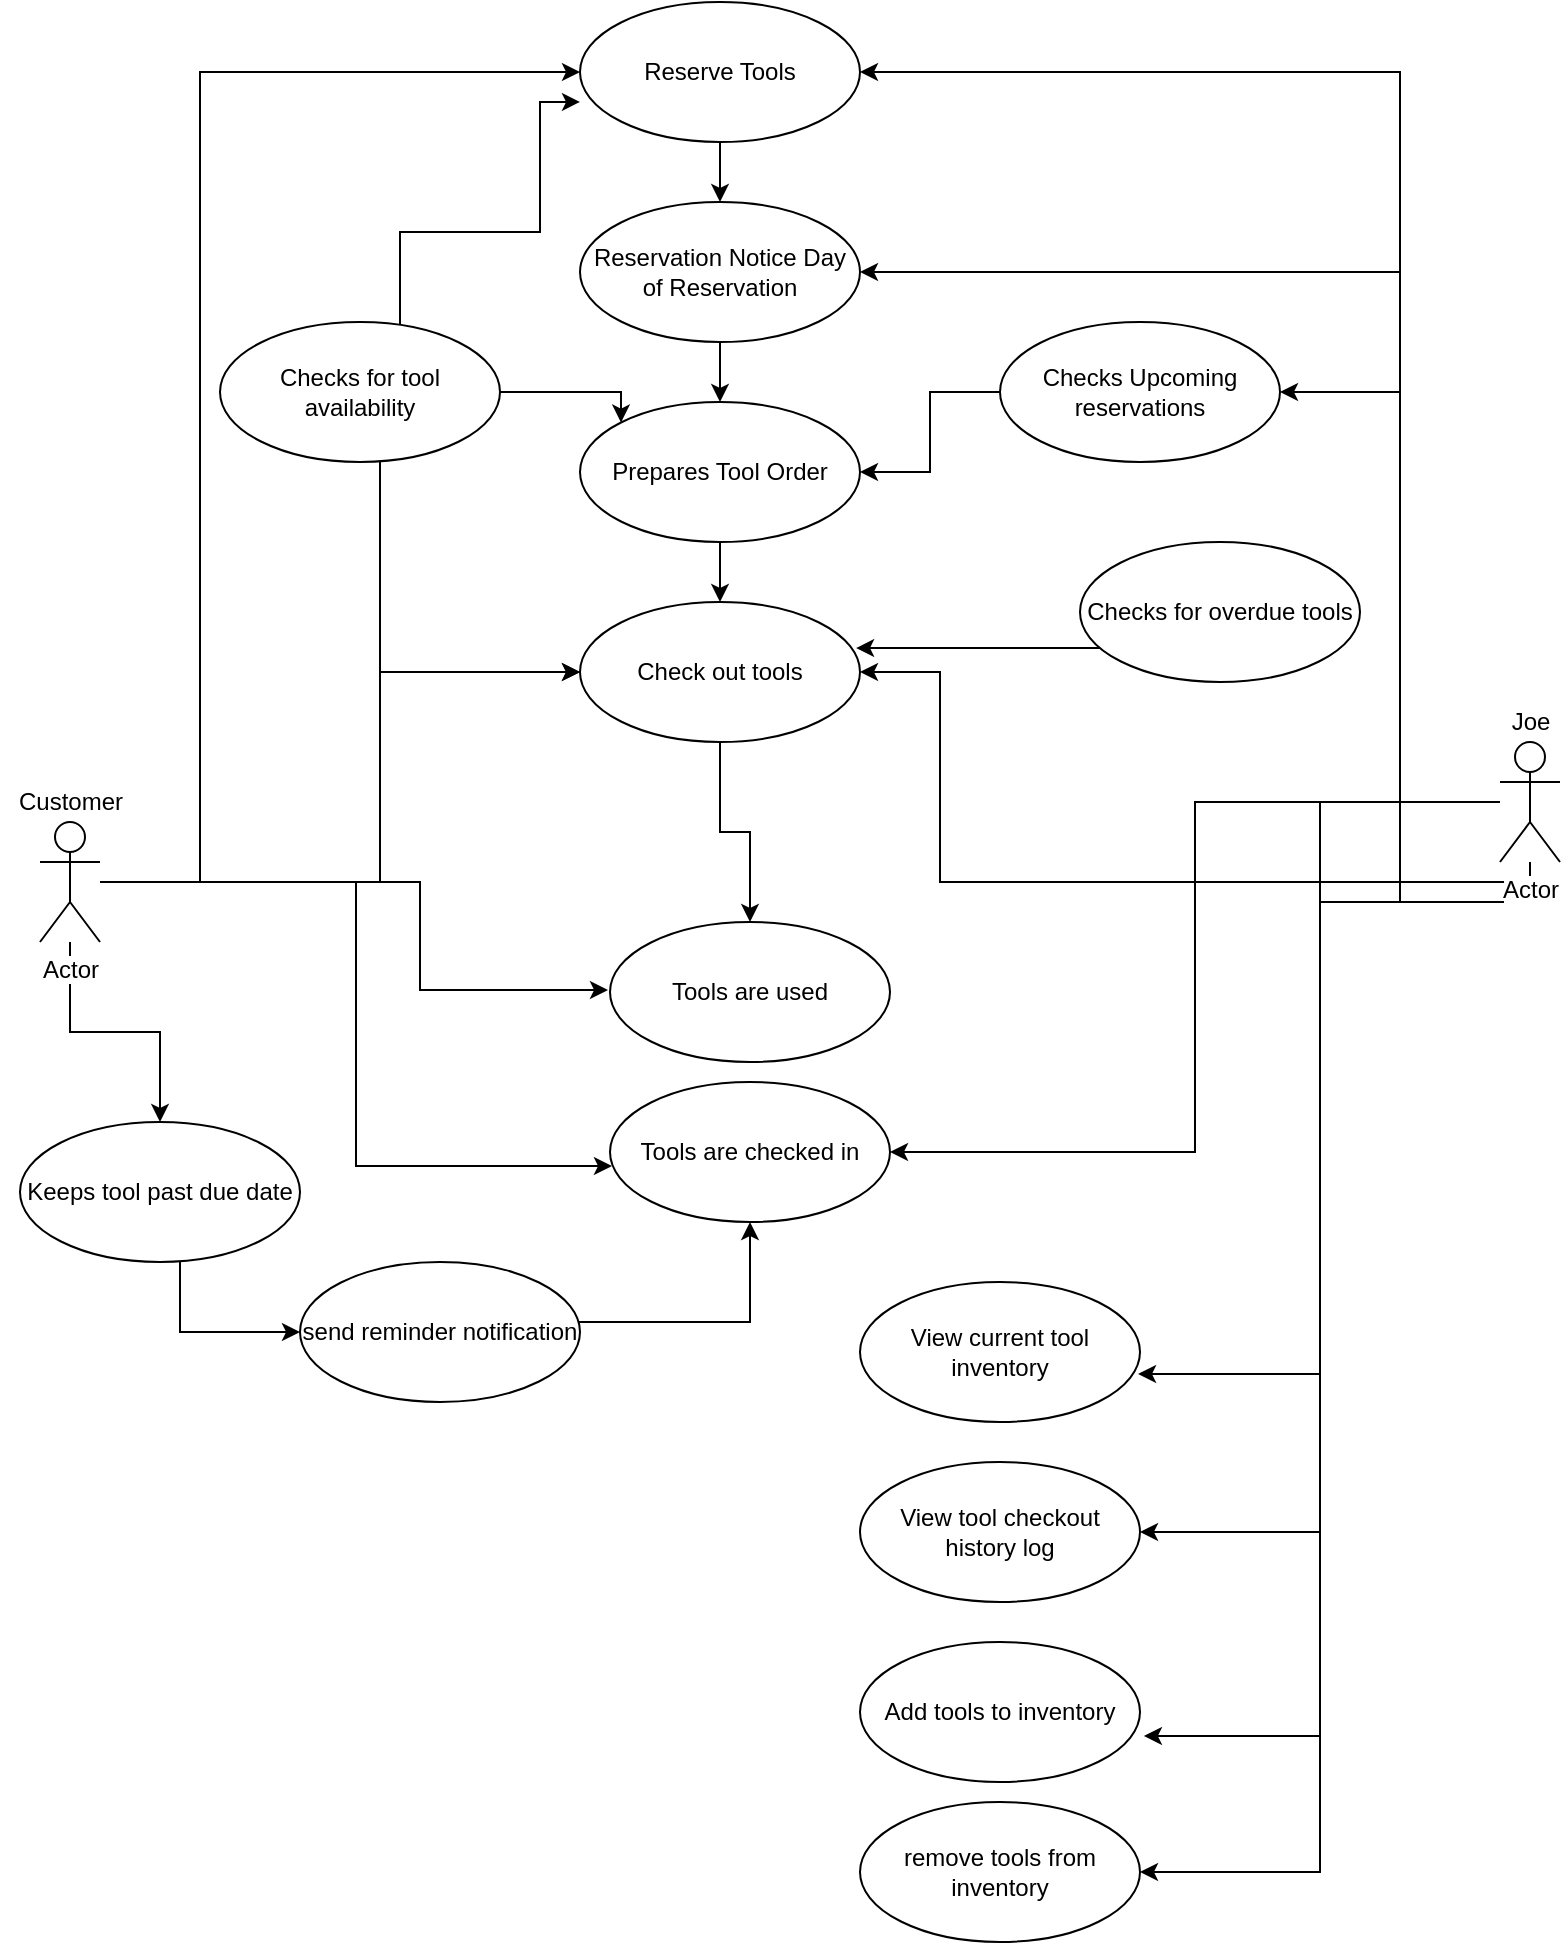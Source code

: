 <mxfile version="12.6.2" type="device"><diagram id="wWw5Fyi0H5A0QClGRxrj" name="Page-1"><mxGraphModel dx="1400" dy="703" grid="1" gridSize="10" guides="1" tooltips="1" connect="1" arrows="1" fold="1" page="1" pageScale="1" pageWidth="850" pageHeight="1100" math="0" shadow="0"><root><mxCell id="0"/><mxCell id="1" parent="0"/><mxCell id="1O_Xo0ITrHFBNlIO_Uvz-24" style="edgeStyle=orthogonalEdgeStyle;rounded=0;orthogonalLoop=1;jettySize=auto;html=1;entryX=1;entryY=0.5;entryDx=0;entryDy=0;" parent="1" source="1O_Xo0ITrHFBNlIO_Uvz-1" target="1O_Xo0ITrHFBNlIO_Uvz-11" edge="1"><mxGeometry relative="1" as="geometry"><Array as="points"><mxPoint x="750" y="520"/><mxPoint x="750" y="105"/></Array></mxGeometry></mxCell><mxCell id="1O_Xo0ITrHFBNlIO_Uvz-25" style="edgeStyle=orthogonalEdgeStyle;rounded=0;orthogonalLoop=1;jettySize=auto;html=1;entryX=1;entryY=0.5;entryDx=0;entryDy=0;" parent="1" source="1O_Xo0ITrHFBNlIO_Uvz-1" target="1O_Xo0ITrHFBNlIO_Uvz-14" edge="1"><mxGeometry relative="1" as="geometry"><Array as="points"><mxPoint x="750" y="520"/><mxPoint x="750" y="205"/></Array></mxGeometry></mxCell><mxCell id="1O_Xo0ITrHFBNlIO_Uvz-26" style="edgeStyle=orthogonalEdgeStyle;rounded=0;orthogonalLoop=1;jettySize=auto;html=1;entryX=1;entryY=0.5;entryDx=0;entryDy=0;" parent="1" source="1O_Xo0ITrHFBNlIO_Uvz-1" target="1O_Xo0ITrHFBNlIO_Uvz-51" edge="1"><mxGeometry relative="1" as="geometry"><Array as="points"><mxPoint x="750" y="520"/><mxPoint x="750" y="265"/></Array></mxGeometry></mxCell><mxCell id="1O_Xo0ITrHFBNlIO_Uvz-32" style="edgeStyle=orthogonalEdgeStyle;rounded=0;orthogonalLoop=1;jettySize=auto;html=1;entryX=1;entryY=0.5;entryDx=0;entryDy=0;" parent="1" source="1O_Xo0ITrHFBNlIO_Uvz-1" target="1O_Xo0ITrHFBNlIO_Uvz-18" edge="1"><mxGeometry relative="1" as="geometry"><Array as="points"><mxPoint x="520" y="510"/><mxPoint x="520" y="405"/></Array></mxGeometry></mxCell><mxCell id="1O_Xo0ITrHFBNlIO_Uvz-34" style="edgeStyle=orthogonalEdgeStyle;rounded=0;orthogonalLoop=1;jettySize=auto;html=1;entryX=1;entryY=0.5;entryDx=0;entryDy=0;" parent="1" source="1O_Xo0ITrHFBNlIO_Uvz-1" target="1O_Xo0ITrHFBNlIO_Uvz-30" edge="1"><mxGeometry relative="1" as="geometry"/></mxCell><mxCell id="1O_Xo0ITrHFBNlIO_Uvz-58" style="edgeStyle=orthogonalEdgeStyle;rounded=0;orthogonalLoop=1;jettySize=auto;html=1;entryX=0.993;entryY=0.657;entryDx=0;entryDy=0;entryPerimeter=0;" parent="1" source="1O_Xo0ITrHFBNlIO_Uvz-1" target="1O_Xo0ITrHFBNlIO_Uvz-53" edge="1"><mxGeometry relative="1" as="geometry"/></mxCell><mxCell id="1O_Xo0ITrHFBNlIO_Uvz-59" style="edgeStyle=orthogonalEdgeStyle;rounded=0;orthogonalLoop=1;jettySize=auto;html=1;entryX=1;entryY=0.5;entryDx=0;entryDy=0;" parent="1" source="1O_Xo0ITrHFBNlIO_Uvz-1" target="1O_Xo0ITrHFBNlIO_Uvz-54" edge="1"><mxGeometry relative="1" as="geometry"/></mxCell><mxCell id="1O_Xo0ITrHFBNlIO_Uvz-60" style="edgeStyle=orthogonalEdgeStyle;rounded=0;orthogonalLoop=1;jettySize=auto;html=1;entryX=1.014;entryY=0.671;entryDx=0;entryDy=0;entryPerimeter=0;" parent="1" source="1O_Xo0ITrHFBNlIO_Uvz-1" target="1O_Xo0ITrHFBNlIO_Uvz-56" edge="1"><mxGeometry relative="1" as="geometry"><Array as="points"><mxPoint x="710" y="520"/><mxPoint x="710" y="937"/></Array></mxGeometry></mxCell><mxCell id="1O_Xo0ITrHFBNlIO_Uvz-63" style="edgeStyle=orthogonalEdgeStyle;rounded=0;orthogonalLoop=1;jettySize=auto;html=1;entryX=1;entryY=0.5;entryDx=0;entryDy=0;" parent="1" source="1O_Xo0ITrHFBNlIO_Uvz-1" target="1O_Xo0ITrHFBNlIO_Uvz-57" edge="1"><mxGeometry relative="1" as="geometry"><Array as="points"><mxPoint x="710" y="520"/><mxPoint x="710" y="1005"/></Array></mxGeometry></mxCell><mxCell id="1O_Xo0ITrHFBNlIO_Uvz-1" value="Actor" style="shape=umlActor;verticalLabelPosition=bottom;labelBackgroundColor=#ffffff;verticalAlign=top;html=1;" parent="1" vertex="1"><mxGeometry x="800" y="440" width="30" height="60" as="geometry"/></mxCell><mxCell id="1O_Xo0ITrHFBNlIO_Uvz-33" style="edgeStyle=orthogonalEdgeStyle;rounded=0;orthogonalLoop=1;jettySize=auto;html=1;entryX=0.1;entryY=0.2;entryDx=0;entryDy=0;entryPerimeter=0;" parent="1" source="1O_Xo0ITrHFBNlIO_Uvz-10" edge="1"><mxGeometry relative="1" as="geometry"><mxPoint x="354" y="564" as="targetPoint"/><Array as="points"><mxPoint x="260" y="510"/><mxPoint x="260" y="564"/></Array></mxGeometry></mxCell><mxCell id="1O_Xo0ITrHFBNlIO_Uvz-35" style="edgeStyle=orthogonalEdgeStyle;rounded=0;orthogonalLoop=1;jettySize=auto;html=1;entryX=0;entryY=0.5;entryDx=0;entryDy=0;" parent="1" source="1O_Xo0ITrHFBNlIO_Uvz-10" target="1O_Xo0ITrHFBNlIO_Uvz-11" edge="1"><mxGeometry relative="1" as="geometry"><Array as="points"><mxPoint x="150" y="510"/><mxPoint x="150" y="105"/></Array></mxGeometry></mxCell><mxCell id="1O_Xo0ITrHFBNlIO_Uvz-40" style="edgeStyle=orthogonalEdgeStyle;rounded=0;orthogonalLoop=1;jettySize=auto;html=1;" parent="1" source="1O_Xo0ITrHFBNlIO_Uvz-10" target="1O_Xo0ITrHFBNlIO_Uvz-37" edge="1"><mxGeometry relative="1" as="geometry"><Array as="points"><mxPoint x="85" y="585"/><mxPoint x="130" y="585"/></Array></mxGeometry></mxCell><mxCell id="1O_Xo0ITrHFBNlIO_Uvz-50" style="edgeStyle=orthogonalEdgeStyle;rounded=0;orthogonalLoop=1;jettySize=auto;html=1;" parent="1" source="1O_Xo0ITrHFBNlIO_Uvz-10" target="1O_Xo0ITrHFBNlIO_Uvz-18" edge="1"><mxGeometry relative="1" as="geometry"><Array as="points"><mxPoint x="240" y="510"/><mxPoint x="240" y="405"/></Array></mxGeometry></mxCell><mxCell id="1O_Xo0ITrHFBNlIO_Uvz-66" style="edgeStyle=orthogonalEdgeStyle;rounded=0;orthogonalLoop=1;jettySize=auto;html=1;entryX=0.007;entryY=0.6;entryDx=0;entryDy=0;entryPerimeter=0;" parent="1" source="1O_Xo0ITrHFBNlIO_Uvz-10" target="1O_Xo0ITrHFBNlIO_Uvz-30" edge="1"><mxGeometry relative="1" as="geometry"><Array as="points"><mxPoint x="228" y="510"/><mxPoint x="228" y="652"/></Array></mxGeometry></mxCell><mxCell id="1O_Xo0ITrHFBNlIO_Uvz-10" value="Actor" style="shape=umlActor;verticalLabelPosition=bottom;labelBackgroundColor=#ffffff;verticalAlign=top;html=1;" parent="1" vertex="1"><mxGeometry x="70" y="480" width="30" height="60" as="geometry"/></mxCell><mxCell id="1O_Xo0ITrHFBNlIO_Uvz-15" value="" style="edgeStyle=orthogonalEdgeStyle;rounded=0;orthogonalLoop=1;jettySize=auto;html=1;" parent="1" source="1O_Xo0ITrHFBNlIO_Uvz-11" target="1O_Xo0ITrHFBNlIO_Uvz-14" edge="1"><mxGeometry relative="1" as="geometry"/></mxCell><mxCell id="1O_Xo0ITrHFBNlIO_Uvz-11" value="Reserve Tools" style="ellipse;whiteSpace=wrap;html=1;" parent="1" vertex="1"><mxGeometry x="340" y="70" width="140" height="70" as="geometry"/></mxCell><mxCell id="1O_Xo0ITrHFBNlIO_Uvz-17" value="" style="edgeStyle=orthogonalEdgeStyle;rounded=0;orthogonalLoop=1;jettySize=auto;html=1;" parent="1" source="1O_Xo0ITrHFBNlIO_Uvz-14" target="1O_Xo0ITrHFBNlIO_Uvz-16" edge="1"><mxGeometry relative="1" as="geometry"/></mxCell><mxCell id="1O_Xo0ITrHFBNlIO_Uvz-14" value="Reservation Notice Day of Reservation" style="ellipse;whiteSpace=wrap;html=1;" parent="1" vertex="1"><mxGeometry x="340" y="170" width="140" height="70" as="geometry"/></mxCell><mxCell id="1O_Xo0ITrHFBNlIO_Uvz-19" value="" style="edgeStyle=orthogonalEdgeStyle;rounded=0;orthogonalLoop=1;jettySize=auto;html=1;" parent="1" source="1O_Xo0ITrHFBNlIO_Uvz-16" target="1O_Xo0ITrHFBNlIO_Uvz-18" edge="1"><mxGeometry relative="1" as="geometry"/></mxCell><mxCell id="1O_Xo0ITrHFBNlIO_Uvz-16" value="Prepares Tool Order" style="ellipse;whiteSpace=wrap;html=1;" parent="1" vertex="1"><mxGeometry x="340" y="270" width="140" height="70" as="geometry"/></mxCell><mxCell id="1O_Xo0ITrHFBNlIO_Uvz-21" value="" style="edgeStyle=orthogonalEdgeStyle;rounded=0;orthogonalLoop=1;jettySize=auto;html=1;" parent="1" source="1O_Xo0ITrHFBNlIO_Uvz-18" target="1O_Xo0ITrHFBNlIO_Uvz-20" edge="1"><mxGeometry relative="1" as="geometry"/></mxCell><mxCell id="1O_Xo0ITrHFBNlIO_Uvz-18" value="Check out tools" style="ellipse;whiteSpace=wrap;html=1;" parent="1" vertex="1"><mxGeometry x="340" y="370" width="140" height="70" as="geometry"/></mxCell><mxCell id="1O_Xo0ITrHFBNlIO_Uvz-20" value="Tools are used" style="ellipse;whiteSpace=wrap;html=1;" parent="1" vertex="1"><mxGeometry x="355" y="530" width="140" height="70" as="geometry"/></mxCell><mxCell id="1O_Xo0ITrHFBNlIO_Uvz-30" value="Tools are checked in" style="ellipse;whiteSpace=wrap;html=1;" parent="1" vertex="1"><mxGeometry x="355" y="610" width="140" height="70" as="geometry"/></mxCell><mxCell id="1O_Xo0ITrHFBNlIO_Uvz-39" value="" style="edgeStyle=orthogonalEdgeStyle;rounded=0;orthogonalLoop=1;jettySize=auto;html=1;" parent="1" source="1O_Xo0ITrHFBNlIO_Uvz-37" target="1O_Xo0ITrHFBNlIO_Uvz-38" edge="1"><mxGeometry relative="1" as="geometry"><Array as="points"><mxPoint x="140" y="735"/></Array></mxGeometry></mxCell><mxCell id="1O_Xo0ITrHFBNlIO_Uvz-37" value="Keeps tool past due date" style="ellipse;whiteSpace=wrap;html=1;" parent="1" vertex="1"><mxGeometry x="60" y="630" width="140" height="70" as="geometry"/></mxCell><mxCell id="1O_Xo0ITrHFBNlIO_Uvz-41" style="edgeStyle=orthogonalEdgeStyle;rounded=0;orthogonalLoop=1;jettySize=auto;html=1;entryX=0.5;entryY=1;entryDx=0;entryDy=0;" parent="1" source="1O_Xo0ITrHFBNlIO_Uvz-38" target="1O_Xo0ITrHFBNlIO_Uvz-30" edge="1"><mxGeometry relative="1" as="geometry"><mxPoint x="340" y="585" as="targetPoint"/><Array as="points"><mxPoint x="425" y="730"/></Array></mxGeometry></mxCell><mxCell id="1O_Xo0ITrHFBNlIO_Uvz-38" value="send reminder notification" style="ellipse;whiteSpace=wrap;html=1;" parent="1" vertex="1"><mxGeometry x="200" y="700" width="140" height="70" as="geometry"/></mxCell><mxCell id="1O_Xo0ITrHFBNlIO_Uvz-45" style="edgeStyle=orthogonalEdgeStyle;rounded=0;orthogonalLoop=1;jettySize=auto;html=1;entryX=0.986;entryY=0.329;entryDx=0;entryDy=0;entryPerimeter=0;" parent="1" source="1O_Xo0ITrHFBNlIO_Uvz-42" target="1O_Xo0ITrHFBNlIO_Uvz-18" edge="1"><mxGeometry relative="1" as="geometry"><Array as="points"><mxPoint x="540" y="393"/><mxPoint x="540" y="393"/></Array></mxGeometry></mxCell><mxCell id="1O_Xo0ITrHFBNlIO_Uvz-42" value="Checks for overdue tools" style="ellipse;whiteSpace=wrap;html=1;" parent="1" vertex="1"><mxGeometry x="590" y="340" width="140" height="70" as="geometry"/></mxCell><mxCell id="1O_Xo0ITrHFBNlIO_Uvz-47" style="edgeStyle=orthogonalEdgeStyle;rounded=0;orthogonalLoop=1;jettySize=auto;html=1;entryX=0;entryY=0.714;entryDx=0;entryDy=0;entryPerimeter=0;" parent="1" source="1O_Xo0ITrHFBNlIO_Uvz-46" target="1O_Xo0ITrHFBNlIO_Uvz-11" edge="1"><mxGeometry relative="1" as="geometry"><Array as="points"><mxPoint x="250" y="185"/><mxPoint x="320" y="185"/><mxPoint x="320" y="120"/></Array></mxGeometry></mxCell><mxCell id="1O_Xo0ITrHFBNlIO_Uvz-48" style="edgeStyle=orthogonalEdgeStyle;rounded=0;orthogonalLoop=1;jettySize=auto;html=1;entryX=0;entryY=0.5;entryDx=0;entryDy=0;" parent="1" source="1O_Xo0ITrHFBNlIO_Uvz-46" target="1O_Xo0ITrHFBNlIO_Uvz-18" edge="1"><mxGeometry relative="1" as="geometry"><Array as="points"><mxPoint x="240" y="405"/></Array></mxGeometry></mxCell><mxCell id="1O_Xo0ITrHFBNlIO_Uvz-49" style="edgeStyle=orthogonalEdgeStyle;rounded=0;orthogonalLoop=1;jettySize=auto;html=1;entryX=0;entryY=0;entryDx=0;entryDy=0;" parent="1" source="1O_Xo0ITrHFBNlIO_Uvz-46" target="1O_Xo0ITrHFBNlIO_Uvz-16" edge="1"><mxGeometry relative="1" as="geometry"><Array as="points"><mxPoint x="361" y="265"/></Array></mxGeometry></mxCell><mxCell id="1O_Xo0ITrHFBNlIO_Uvz-46" value="Checks for tool availability" style="ellipse;whiteSpace=wrap;html=1;" parent="1" vertex="1"><mxGeometry x="160" y="230" width="140" height="70" as="geometry"/></mxCell><mxCell id="1O_Xo0ITrHFBNlIO_Uvz-52" style="edgeStyle=orthogonalEdgeStyle;rounded=0;orthogonalLoop=1;jettySize=auto;html=1;entryX=1;entryY=0.5;entryDx=0;entryDy=0;" parent="1" source="1O_Xo0ITrHFBNlIO_Uvz-51" target="1O_Xo0ITrHFBNlIO_Uvz-16" edge="1"><mxGeometry relative="1" as="geometry"/></mxCell><mxCell id="1O_Xo0ITrHFBNlIO_Uvz-51" value="Checks Upcoming reservations" style="ellipse;whiteSpace=wrap;html=1;" parent="1" vertex="1"><mxGeometry x="550" y="230" width="140" height="70" as="geometry"/></mxCell><mxCell id="1O_Xo0ITrHFBNlIO_Uvz-53" value="View current tool inventory" style="ellipse;whiteSpace=wrap;html=1;" parent="1" vertex="1"><mxGeometry x="480" y="710" width="140" height="70" as="geometry"/></mxCell><mxCell id="1O_Xo0ITrHFBNlIO_Uvz-54" value="View tool checkout history log" style="ellipse;whiteSpace=wrap;html=1;" parent="1" vertex="1"><mxGeometry x="480" y="800" width="140" height="70" as="geometry"/></mxCell><mxCell id="1O_Xo0ITrHFBNlIO_Uvz-56" value="Add tools to inventory" style="ellipse;whiteSpace=wrap;html=1;" parent="1" vertex="1"><mxGeometry x="480" y="890" width="140" height="70" as="geometry"/></mxCell><mxCell id="1O_Xo0ITrHFBNlIO_Uvz-57" value="remove tools from inventory" style="ellipse;whiteSpace=wrap;html=1;" parent="1" vertex="1"><mxGeometry x="480" y="970" width="140" height="70" as="geometry"/></mxCell><mxCell id="1O_Xo0ITrHFBNlIO_Uvz-71" value="Customer" style="text;html=1;align=center;verticalAlign=middle;resizable=0;points=[];autosize=1;" parent="1" vertex="1"><mxGeometry x="50" y="460" width="70" height="20" as="geometry"/></mxCell><mxCell id="1O_Xo0ITrHFBNlIO_Uvz-72" value="Joe" style="text;html=1;align=center;verticalAlign=middle;resizable=0;points=[];autosize=1;" parent="1" vertex="1"><mxGeometry x="800" y="420" width="30" height="20" as="geometry"/></mxCell></root></mxGraphModel></diagram></mxfile>